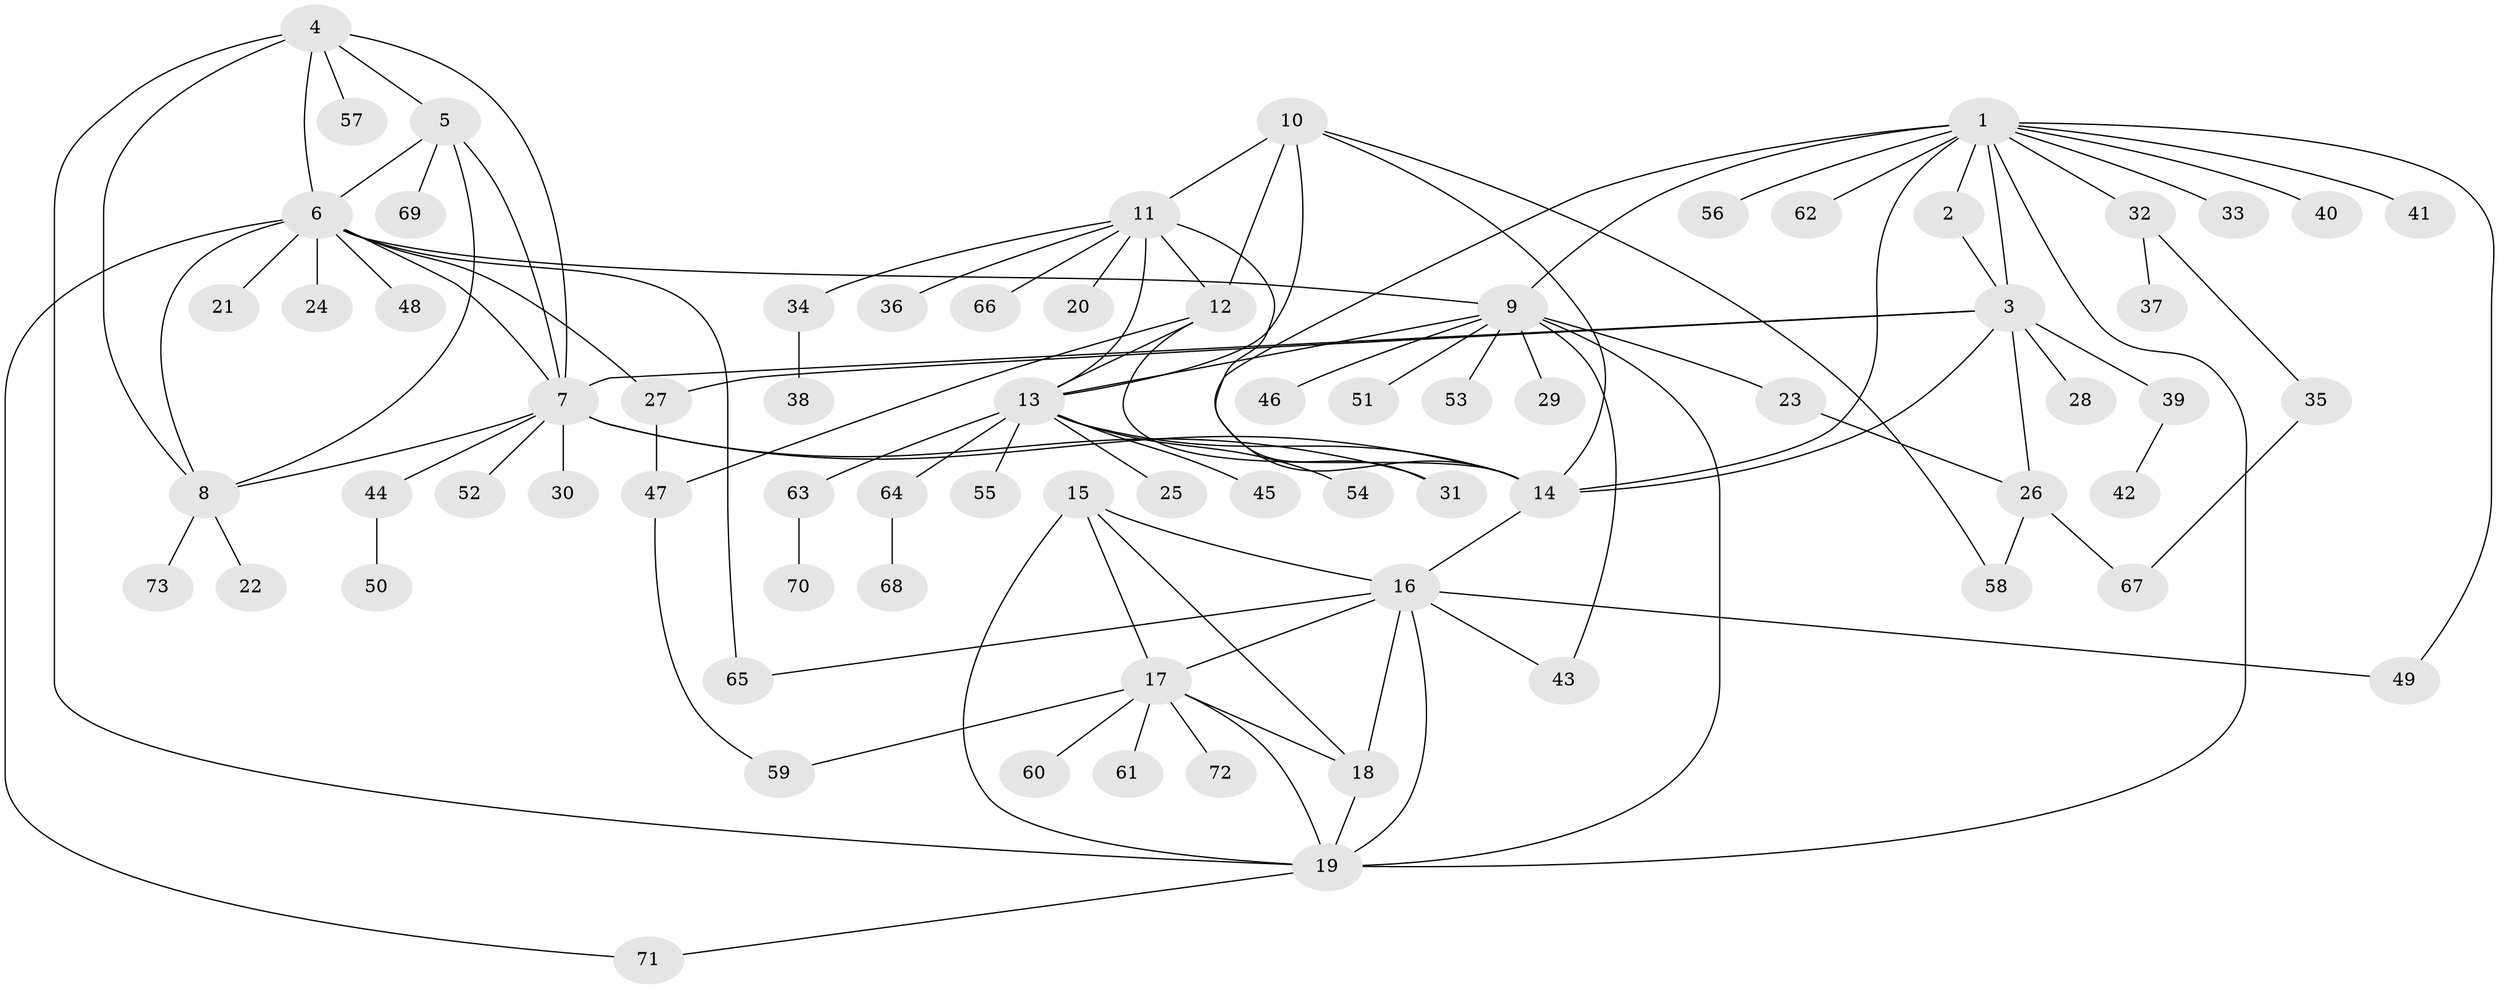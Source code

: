 // original degree distribution, {7: 0.029411764705882353, 6: 0.06862745098039216, 11: 0.0196078431372549, 9: 0.029411764705882353, 12: 0.0196078431372549, 5: 0.0392156862745098, 8: 0.0392156862745098, 1: 0.5196078431372549, 2: 0.16666666666666666, 3: 0.049019607843137254, 4: 0.0196078431372549}
// Generated by graph-tools (version 1.1) at 2025/52/03/04/25 22:52:29]
// undirected, 73 vertices, 109 edges
graph export_dot {
  node [color=gray90,style=filled];
  1;
  2;
  3;
  4;
  5;
  6;
  7;
  8;
  9;
  10;
  11;
  12;
  13;
  14;
  15;
  16;
  17;
  18;
  19;
  20;
  21;
  22;
  23;
  24;
  25;
  26;
  27;
  28;
  29;
  30;
  31;
  32;
  33;
  34;
  35;
  36;
  37;
  38;
  39;
  40;
  41;
  42;
  43;
  44;
  45;
  46;
  47;
  48;
  49;
  50;
  51;
  52;
  53;
  54;
  55;
  56;
  57;
  58;
  59;
  60;
  61;
  62;
  63;
  64;
  65;
  66;
  67;
  68;
  69;
  70;
  71;
  72;
  73;
  1 -- 2 [weight=4.0];
  1 -- 3 [weight=3.0];
  1 -- 9 [weight=1.0];
  1 -- 14 [weight=1.0];
  1 -- 19 [weight=1.0];
  1 -- 31 [weight=1.0];
  1 -- 32 [weight=1.0];
  1 -- 33 [weight=1.0];
  1 -- 40 [weight=1.0];
  1 -- 41 [weight=1.0];
  1 -- 49 [weight=1.0];
  1 -- 56 [weight=1.0];
  1 -- 62 [weight=1.0];
  2 -- 3 [weight=1.0];
  3 -- 7 [weight=1.0];
  3 -- 14 [weight=1.0];
  3 -- 26 [weight=1.0];
  3 -- 27 [weight=1.0];
  3 -- 28 [weight=1.0];
  3 -- 39 [weight=1.0];
  4 -- 5 [weight=1.0];
  4 -- 6 [weight=1.0];
  4 -- 7 [weight=1.0];
  4 -- 8 [weight=1.0];
  4 -- 19 [weight=1.0];
  4 -- 57 [weight=1.0];
  5 -- 6 [weight=1.0];
  5 -- 7 [weight=1.0];
  5 -- 8 [weight=1.0];
  5 -- 69 [weight=1.0];
  6 -- 7 [weight=1.0];
  6 -- 8 [weight=1.0];
  6 -- 9 [weight=1.0];
  6 -- 21 [weight=1.0];
  6 -- 24 [weight=1.0];
  6 -- 27 [weight=1.0];
  6 -- 48 [weight=1.0];
  6 -- 65 [weight=1.0];
  6 -- 71 [weight=1.0];
  7 -- 8 [weight=1.0];
  7 -- 14 [weight=1.0];
  7 -- 30 [weight=1.0];
  7 -- 31 [weight=1.0];
  7 -- 44 [weight=1.0];
  7 -- 52 [weight=1.0];
  8 -- 22 [weight=1.0];
  8 -- 73 [weight=1.0];
  9 -- 13 [weight=1.0];
  9 -- 19 [weight=1.0];
  9 -- 23 [weight=1.0];
  9 -- 29 [weight=1.0];
  9 -- 43 [weight=1.0];
  9 -- 46 [weight=1.0];
  9 -- 51 [weight=1.0];
  9 -- 53 [weight=1.0];
  10 -- 11 [weight=1.0];
  10 -- 12 [weight=1.0];
  10 -- 13 [weight=1.0];
  10 -- 14 [weight=1.0];
  10 -- 58 [weight=1.0];
  11 -- 12 [weight=1.0];
  11 -- 13 [weight=1.0];
  11 -- 14 [weight=1.0];
  11 -- 20 [weight=1.0];
  11 -- 34 [weight=1.0];
  11 -- 36 [weight=1.0];
  11 -- 66 [weight=1.0];
  12 -- 13 [weight=1.0];
  12 -- 14 [weight=1.0];
  12 -- 47 [weight=1.0];
  13 -- 14 [weight=1.0];
  13 -- 25 [weight=1.0];
  13 -- 45 [weight=1.0];
  13 -- 54 [weight=1.0];
  13 -- 55 [weight=1.0];
  13 -- 63 [weight=1.0];
  13 -- 64 [weight=1.0];
  14 -- 16 [weight=1.0];
  15 -- 16 [weight=1.0];
  15 -- 17 [weight=1.0];
  15 -- 18 [weight=1.0];
  15 -- 19 [weight=1.0];
  16 -- 17 [weight=1.0];
  16 -- 18 [weight=1.0];
  16 -- 19 [weight=1.0];
  16 -- 43 [weight=1.0];
  16 -- 49 [weight=1.0];
  16 -- 65 [weight=1.0];
  17 -- 18 [weight=1.0];
  17 -- 19 [weight=1.0];
  17 -- 59 [weight=1.0];
  17 -- 60 [weight=1.0];
  17 -- 61 [weight=1.0];
  17 -- 72 [weight=1.0];
  18 -- 19 [weight=1.0];
  19 -- 71 [weight=1.0];
  23 -- 26 [weight=1.0];
  26 -- 58 [weight=1.0];
  26 -- 67 [weight=1.0];
  27 -- 47 [weight=1.0];
  32 -- 35 [weight=1.0];
  32 -- 37 [weight=1.0];
  34 -- 38 [weight=1.0];
  35 -- 67 [weight=1.0];
  39 -- 42 [weight=1.0];
  44 -- 50 [weight=1.0];
  47 -- 59 [weight=1.0];
  63 -- 70 [weight=1.0];
  64 -- 68 [weight=1.0];
}
